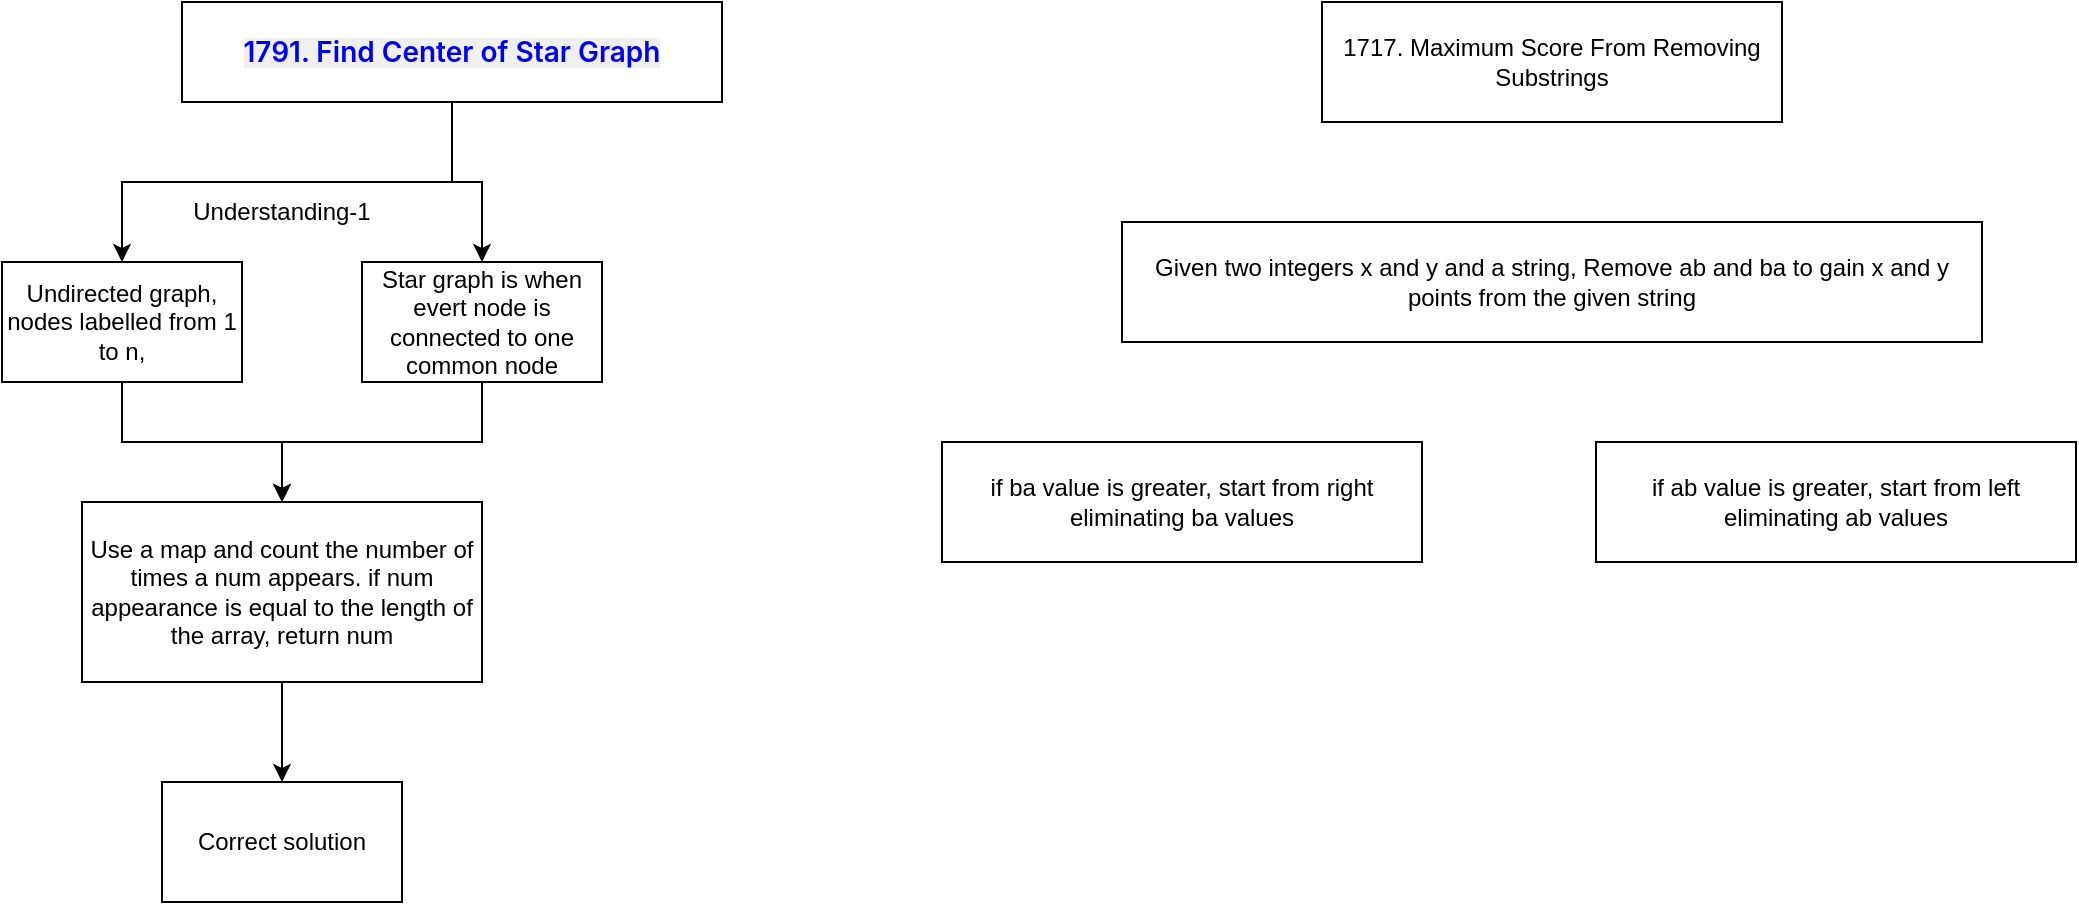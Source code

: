 <mxfile version="24.6.5" type="github">
  <diagram name="Page-1" id="J4qOQOr2RQwbf2sHa0B2">
    <mxGraphModel dx="1194" dy="561" grid="1" gridSize="10" guides="1" tooltips="1" connect="1" arrows="1" fold="1" page="1" pageScale="1" pageWidth="827" pageHeight="1169" math="0" shadow="0">
      <root>
        <mxCell id="0" />
        <mxCell id="1" parent="0" />
        <mxCell id="Rw_G1Ad9B57gTgOC47Qs-6" style="edgeStyle=orthogonalEdgeStyle;rounded=0;orthogonalLoop=1;jettySize=auto;html=1;" parent="1" source="Rw_G1Ad9B57gTgOC47Qs-1" target="Rw_G1Ad9B57gTgOC47Qs-3" edge="1">
          <mxGeometry relative="1" as="geometry" />
        </mxCell>
        <mxCell id="Rw_G1Ad9B57gTgOC47Qs-7" style="edgeStyle=orthogonalEdgeStyle;rounded=0;orthogonalLoop=1;jettySize=auto;html=1;" parent="1" source="Rw_G1Ad9B57gTgOC47Qs-1" target="Rw_G1Ad9B57gTgOC47Qs-2" edge="1">
          <mxGeometry relative="1" as="geometry" />
        </mxCell>
        <mxCell id="Rw_G1Ad9B57gTgOC47Qs-1" value="&lt;a style=&quot;border-width: 0px; border-style: solid; border-color: hsl(var(--sd-border)); border-image: initial; box-sizing: border-box; overflow-wrap: break-word; --tw-border-spacing-x: 0; --tw-border-spacing-y: 0; --tw-translate-x: 0; --tw-translate-y: 0; --tw-rotate: 0; --tw-skew-x: 0; --tw-skew-y: 0; --tw-scale-x: 1; --tw-scale-y: 1; --tw-pan-x: ; --tw-pan-y: ; --tw-pinch-zoom: ; --tw-scroll-snap-strictness: proximity; --tw-gradient-from-position: ; --tw-gradient-via-position: ; --tw-gradient-to-position: ; --tw-ordinal: ; --tw-slashed-zero: ; --tw-numeric-figure: ; --tw-numeric-spacing: ; --tw-numeric-fraction: ; --tw-ring-inset: ; --tw-ring-offset-width: 0px; --tw-ring-offset-color: #fff; --tw-ring-color: #3b82f680; --tw-ring-offset-shadow: 0 0 #0000; --tw-ring-shadow: 0 0 #0000; --tw-shadow: 0 0 #0000; --tw-shadow-colored: 0 0 #0000; --tw-blur: ; --tw-brightness: ; --tw-contrast: ; --tw-grayscale: ; --tw-hue-rotate: ; --tw-invert: ; --tw-saturate: ; --tw-sepia: ; --tw-drop-shadow: ; --tw-backdrop-blur: ; --tw-backdrop-brightness: ; --tw-backdrop-contrast: ; --tw-backdrop-grayscale: ; --tw-backdrop-hue-rotate: ; --tw-backdrop-invert: ; --tw-backdrop-opacity: ; --tw-backdrop-saturate: ; --tw-backdrop-sepia: ; text-decoration-line: none; text-decoration-thickness: inherit; text-decoration-style: inherit; text-decoration-color: inherit; touch-action: manipulation; outline: none; background-color: rgb(240, 240, 240); overflow: hidden; text-overflow: ellipsis; --tw-text-opacity: 1; font-family: -apple-system, &amp;quot;system-ui&amp;quot;, &amp;quot;Segoe UI&amp;quot;, Helvetica, Arial, sans-serif, &amp;quot;Apple Color Emoji&amp;quot;, &amp;quot;Segoe UI Emoji&amp;quot;; font-weight: 600; text-align: start;&quot; href=&quot;https://leetcode.com/problems/find-center-of-star-graph/&quot; class=&quot;no-underline hover:text-blue-s dark:hover:text-dark-blue-s truncate cursor-text whitespace-normal hover:!text-[inherit]&quot;&gt;&lt;font style=&quot;font-size: 14px;&quot;&gt;1791. Find Center of Star Graph&lt;/font&gt;&lt;/a&gt;" style="rounded=0;whiteSpace=wrap;html=1;" parent="1" vertex="1">
          <mxGeometry x="120" y="150" width="270" height="50" as="geometry" />
        </mxCell>
        <mxCell id="Rw_G1Ad9B57gTgOC47Qs-8" style="edgeStyle=orthogonalEdgeStyle;rounded=0;orthogonalLoop=1;jettySize=auto;html=1;" parent="1" source="Rw_G1Ad9B57gTgOC47Qs-2" target="Rw_G1Ad9B57gTgOC47Qs-4" edge="1">
          <mxGeometry relative="1" as="geometry" />
        </mxCell>
        <mxCell id="Rw_G1Ad9B57gTgOC47Qs-2" value="Undirected graph, nodes labelled from 1 to n," style="rounded=0;whiteSpace=wrap;html=1;" parent="1" vertex="1">
          <mxGeometry x="30" y="280" width="120" height="60" as="geometry" />
        </mxCell>
        <mxCell id="Rw_G1Ad9B57gTgOC47Qs-9" style="edgeStyle=orthogonalEdgeStyle;rounded=0;orthogonalLoop=1;jettySize=auto;html=1;" parent="1" source="Rw_G1Ad9B57gTgOC47Qs-3" target="Rw_G1Ad9B57gTgOC47Qs-4" edge="1">
          <mxGeometry relative="1" as="geometry" />
        </mxCell>
        <mxCell id="Rw_G1Ad9B57gTgOC47Qs-3" value="Star graph is when evert node is connected to one common node" style="rounded=0;whiteSpace=wrap;html=1;" parent="1" vertex="1">
          <mxGeometry x="210" y="280" width="120" height="60" as="geometry" />
        </mxCell>
        <mxCell id="Rw_G1Ad9B57gTgOC47Qs-11" style="edgeStyle=orthogonalEdgeStyle;rounded=0;orthogonalLoop=1;jettySize=auto;html=1;entryX=0.5;entryY=0;entryDx=0;entryDy=0;" parent="1" source="Rw_G1Ad9B57gTgOC47Qs-4" target="Rw_G1Ad9B57gTgOC47Qs-10" edge="1">
          <mxGeometry relative="1" as="geometry" />
        </mxCell>
        <mxCell id="Rw_G1Ad9B57gTgOC47Qs-4" value="Use a map and count the number of times a num appears. if num appearance is equal to the length of the array, return num" style="rounded=0;whiteSpace=wrap;html=1;" parent="1" vertex="1">
          <mxGeometry x="70" y="400" width="200" height="90" as="geometry" />
        </mxCell>
        <mxCell id="Rw_G1Ad9B57gTgOC47Qs-5" value="Understanding-1" style="text;html=1;align=center;verticalAlign=middle;whiteSpace=wrap;rounded=0;" parent="1" vertex="1">
          <mxGeometry x="110" y="240" width="120" height="30" as="geometry" />
        </mxCell>
        <mxCell id="Rw_G1Ad9B57gTgOC47Qs-10" value="Correct solution" style="rounded=0;whiteSpace=wrap;html=1;" parent="1" vertex="1">
          <mxGeometry x="110" y="540" width="120" height="60" as="geometry" />
        </mxCell>
        <mxCell id="dE6NYx2mJIJI9bipWjh_-1" value="1717. Maximum Score From Removing Substrings" style="rounded=0;whiteSpace=wrap;html=1;" vertex="1" parent="1">
          <mxGeometry x="690" y="150" width="230" height="60" as="geometry" />
        </mxCell>
        <mxCell id="dE6NYx2mJIJI9bipWjh_-2" value="Given two integers x and y and a string, Remove ab and ba to gain x and y points from the given string" style="rounded=0;whiteSpace=wrap;html=1;" vertex="1" parent="1">
          <mxGeometry x="590" y="260" width="430" height="60" as="geometry" />
        </mxCell>
        <mxCell id="dE6NYx2mJIJI9bipWjh_-3" value="if ba value is greater, start from right eliminating ba values" style="rounded=0;whiteSpace=wrap;html=1;" vertex="1" parent="1">
          <mxGeometry x="500" y="370" width="240" height="60" as="geometry" />
        </mxCell>
        <mxCell id="dE6NYx2mJIJI9bipWjh_-4" value="if ab value is greater, start from left eliminating ab values" style="rounded=0;whiteSpace=wrap;html=1;" vertex="1" parent="1">
          <mxGeometry x="827" y="370" width="240" height="60" as="geometry" />
        </mxCell>
      </root>
    </mxGraphModel>
  </diagram>
</mxfile>
